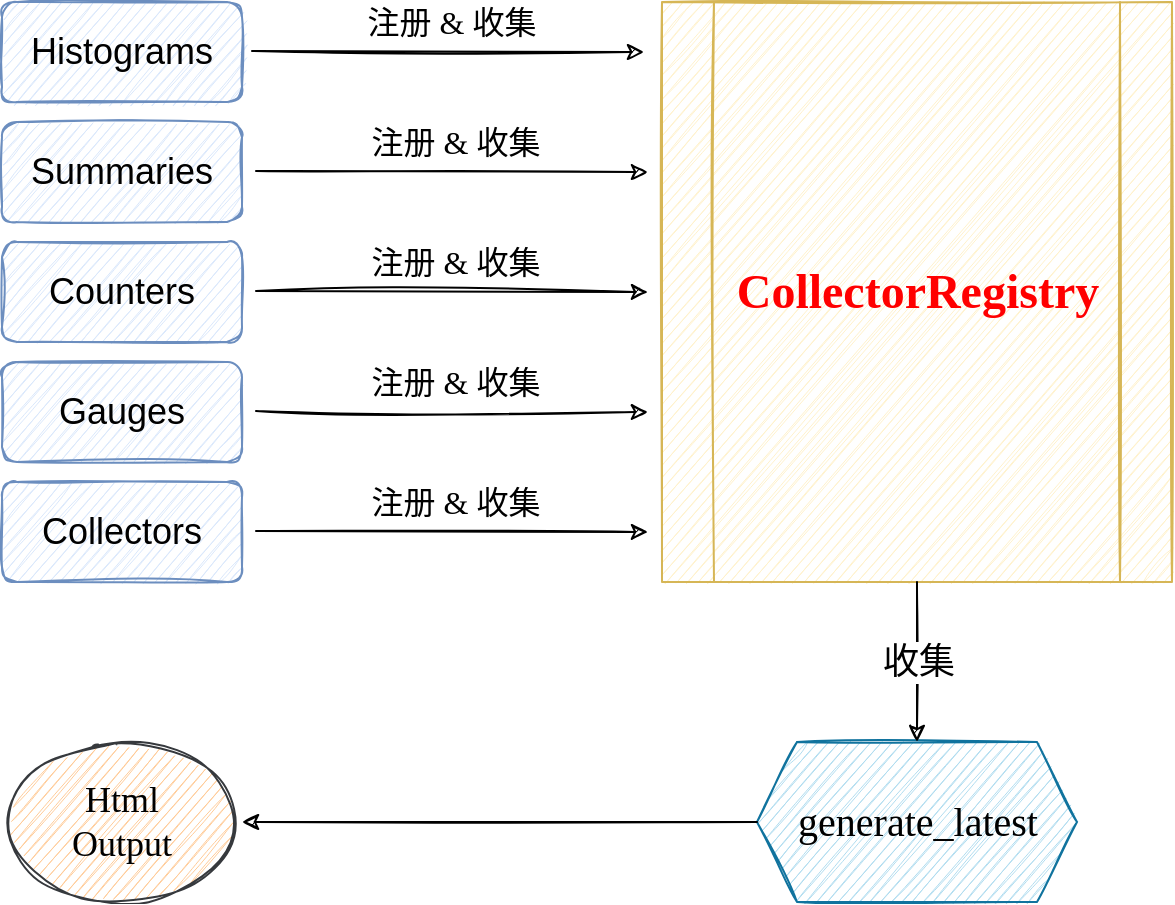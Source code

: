 <mxfile>
    <diagram id="AbFpHW7fQtN4yhbFAR11" name="Page-1">
        <mxGraphModel dx="931" dy="604" grid="1" gridSize="10" guides="1" tooltips="1" connect="1" arrows="1" fold="1" page="1" pageScale="1" pageWidth="850" pageHeight="1100" math="0" shadow="0">
            <root>
                <mxCell id="0"/>
                <mxCell id="1" parent="0"/>
                <mxCell id="7" value="Summaries" style="rounded=1;whiteSpace=wrap;html=1;sketch=1;fillColor=#dae8fc;strokeColor=#6c8ebf;fontSize=18;" parent="1" vertex="1">
                    <mxGeometry x="110" y="330" width="120" height="50" as="geometry"/>
                </mxCell>
                <mxCell id="8" value="Counters" style="rounded=1;whiteSpace=wrap;html=1;sketch=1;fillColor=#dae8fc;strokeColor=#6c8ebf;fontSize=18;" parent="1" vertex="1">
                    <mxGeometry x="110" y="390" width="120" height="50" as="geometry"/>
                </mxCell>
                <mxCell id="9" value="Histograms" style="rounded=1;whiteSpace=wrap;html=1;sketch=1;fillColor=#dae8fc;strokeColor=#6c8ebf;fontSize=18;" parent="1" vertex="1">
                    <mxGeometry x="110" y="270" width="120" height="50" as="geometry"/>
                </mxCell>
                <mxCell id="10" value="Gauges" style="rounded=1;whiteSpace=wrap;html=1;sketch=1;fillColor=#dae8fc;strokeColor=#6c8ebf;fontSize=18;" parent="1" vertex="1">
                    <mxGeometry x="110" y="450" width="120" height="50" as="geometry"/>
                </mxCell>
                <mxCell id="16" value="" style="endArrow=classic;html=1;fontSize=16;exitX=1;exitY=0.5;exitDx=0;exitDy=0;sketch=1;" parent="1" edge="1">
                    <mxGeometry x="0.022" y="15" width="50" height="50" relative="1" as="geometry">
                        <mxPoint x="235" y="294.5" as="sourcePoint"/>
                        <mxPoint x="431" y="295" as="targetPoint"/>
                        <mxPoint y="1" as="offset"/>
                    </mxGeometry>
                </mxCell>
                <mxCell id="26" value="注册 &amp;amp; 收集" style="text;html=1;strokeColor=none;fillColor=none;align=center;verticalAlign=middle;whiteSpace=wrap;rounded=0;sketch=1;fontFamily=Times New Roman;fontSize=16;" parent="1" vertex="1">
                    <mxGeometry x="280" y="270" width="110" height="20" as="geometry"/>
                </mxCell>
                <mxCell id="28" value="CollectorRegistry" style="shape=process;whiteSpace=wrap;html=1;backgroundOutline=1;rounded=0;sketch=1;fontFamily=Times New Roman;fontSize=24;fillColor=#fff2cc;strokeColor=#d6b656;fontColor=#FF0000;fontStyle=1" parent="1" vertex="1">
                    <mxGeometry x="440" y="270" width="255" height="290" as="geometry"/>
                </mxCell>
                <mxCell id="30" value="&lt;font style=&quot;font-size: 20px&quot;&gt;generate_latest&lt;/font&gt;" style="shape=hexagon;perimeter=hexagonPerimeter2;whiteSpace=wrap;html=1;fixedSize=1;rounded=0;sketch=1;fontFamily=Times New Roman;fontSize=18;fillColor=#b1ddf0;strokeColor=#10739e;" parent="1" vertex="1">
                    <mxGeometry x="487.5" y="640" width="160" height="80" as="geometry"/>
                </mxCell>
                <mxCell id="32" value="收集" style="endArrow=classic;html=1;fontFamily=Times New Roman;fontSize=18;fontColor=#000000;sketch=1;entryX=0.5;entryY=0;entryDx=0;entryDy=0;exitX=0.5;exitY=1;exitDx=0;exitDy=0;" parent="1" source="28" target="30" edge="1">
                    <mxGeometry width="50" height="50" relative="1" as="geometry">
                        <mxPoint x="707.5" y="690" as="sourcePoint"/>
                        <mxPoint x="617.5" y="440" as="targetPoint"/>
                    </mxGeometry>
                </mxCell>
                <mxCell id="33" value="Html&lt;br&gt;Output" style="ellipse;whiteSpace=wrap;html=1;rounded=0;sketch=1;fontFamily=Times New Roman;fontSize=18;fillColor=#ffcc99;strokeColor=#36393d;" parent="1" vertex="1">
                    <mxGeometry x="110" y="640" width="120" height="80" as="geometry"/>
                </mxCell>
                <mxCell id="34" value="" style="endArrow=classic;html=1;fontFamily=Times New Roman;fontSize=18;fontColor=#000000;sketch=1;exitX=0;exitY=0.5;exitDx=0;exitDy=0;entryX=1;entryY=0.5;entryDx=0;entryDy=0;" parent="1" source="30" target="33" edge="1">
                    <mxGeometry width="50" height="50" relative="1" as="geometry">
                        <mxPoint x="490" y="550" as="sourcePoint"/>
                        <mxPoint x="540" y="500" as="targetPoint"/>
                    </mxGeometry>
                </mxCell>
                <mxCell id="35" value="Collectors" style="rounded=1;whiteSpace=wrap;html=1;sketch=1;fillColor=#dae8fc;strokeColor=#6c8ebf;fontSize=18;" vertex="1" parent="1">
                    <mxGeometry x="110" y="510" width="120" height="50" as="geometry"/>
                </mxCell>
                <mxCell id="41" value="" style="endArrow=classic;html=1;fontSize=16;exitX=1;exitY=0.5;exitDx=0;exitDy=0;sketch=1;" edge="1" parent="1">
                    <mxGeometry x="0.022" y="15" width="50" height="50" relative="1" as="geometry">
                        <mxPoint x="237" y="354.5" as="sourcePoint"/>
                        <mxPoint x="433" y="355" as="targetPoint"/>
                        <mxPoint y="1" as="offset"/>
                    </mxGeometry>
                </mxCell>
                <mxCell id="42" value="注册 &amp;amp; 收集" style="text;html=1;strokeColor=none;fillColor=none;align=center;verticalAlign=middle;whiteSpace=wrap;rounded=0;sketch=1;fontFamily=Times New Roman;fontSize=16;" vertex="1" parent="1">
                    <mxGeometry x="282" y="330" width="110" height="20" as="geometry"/>
                </mxCell>
                <mxCell id="43" value="" style="endArrow=classic;html=1;fontSize=16;exitX=1;exitY=0.5;exitDx=0;exitDy=0;sketch=1;" edge="1" parent="1">
                    <mxGeometry x="0.022" y="15" width="50" height="50" relative="1" as="geometry">
                        <mxPoint x="237" y="414.5" as="sourcePoint"/>
                        <mxPoint x="433" y="415" as="targetPoint"/>
                        <mxPoint y="1" as="offset"/>
                    </mxGeometry>
                </mxCell>
                <mxCell id="44" value="注册 &amp;amp; 收集" style="text;html=1;strokeColor=none;fillColor=none;align=center;verticalAlign=middle;whiteSpace=wrap;rounded=0;sketch=1;fontFamily=Times New Roman;fontSize=16;" vertex="1" parent="1">
                    <mxGeometry x="282" y="390" width="110" height="20" as="geometry"/>
                </mxCell>
                <mxCell id="45" value="" style="endArrow=classic;html=1;fontSize=16;exitX=1;exitY=0.5;exitDx=0;exitDy=0;sketch=1;" edge="1" parent="1">
                    <mxGeometry x="0.022" y="15" width="50" height="50" relative="1" as="geometry">
                        <mxPoint x="237" y="474.5" as="sourcePoint"/>
                        <mxPoint x="433" y="475" as="targetPoint"/>
                        <mxPoint y="1" as="offset"/>
                    </mxGeometry>
                </mxCell>
                <mxCell id="46" value="注册 &amp;amp; 收集" style="text;html=1;strokeColor=none;fillColor=none;align=center;verticalAlign=middle;whiteSpace=wrap;rounded=0;sketch=1;fontFamily=Times New Roman;fontSize=16;" vertex="1" parent="1">
                    <mxGeometry x="282" y="450" width="110" height="20" as="geometry"/>
                </mxCell>
                <mxCell id="47" value="" style="endArrow=classic;html=1;fontSize=16;exitX=1;exitY=0.5;exitDx=0;exitDy=0;sketch=1;" edge="1" parent="1">
                    <mxGeometry x="0.022" y="15" width="50" height="50" relative="1" as="geometry">
                        <mxPoint x="237" y="534.5" as="sourcePoint"/>
                        <mxPoint x="433" y="535" as="targetPoint"/>
                        <mxPoint y="1" as="offset"/>
                    </mxGeometry>
                </mxCell>
                <mxCell id="48" value="注册 &amp;amp; 收集" style="text;html=1;strokeColor=none;fillColor=none;align=center;verticalAlign=middle;whiteSpace=wrap;rounded=0;sketch=1;fontFamily=Times New Roman;fontSize=16;" vertex="1" parent="1">
                    <mxGeometry x="282" y="510" width="110" height="20" as="geometry"/>
                </mxCell>
            </root>
        </mxGraphModel>
    </diagram>
</mxfile>